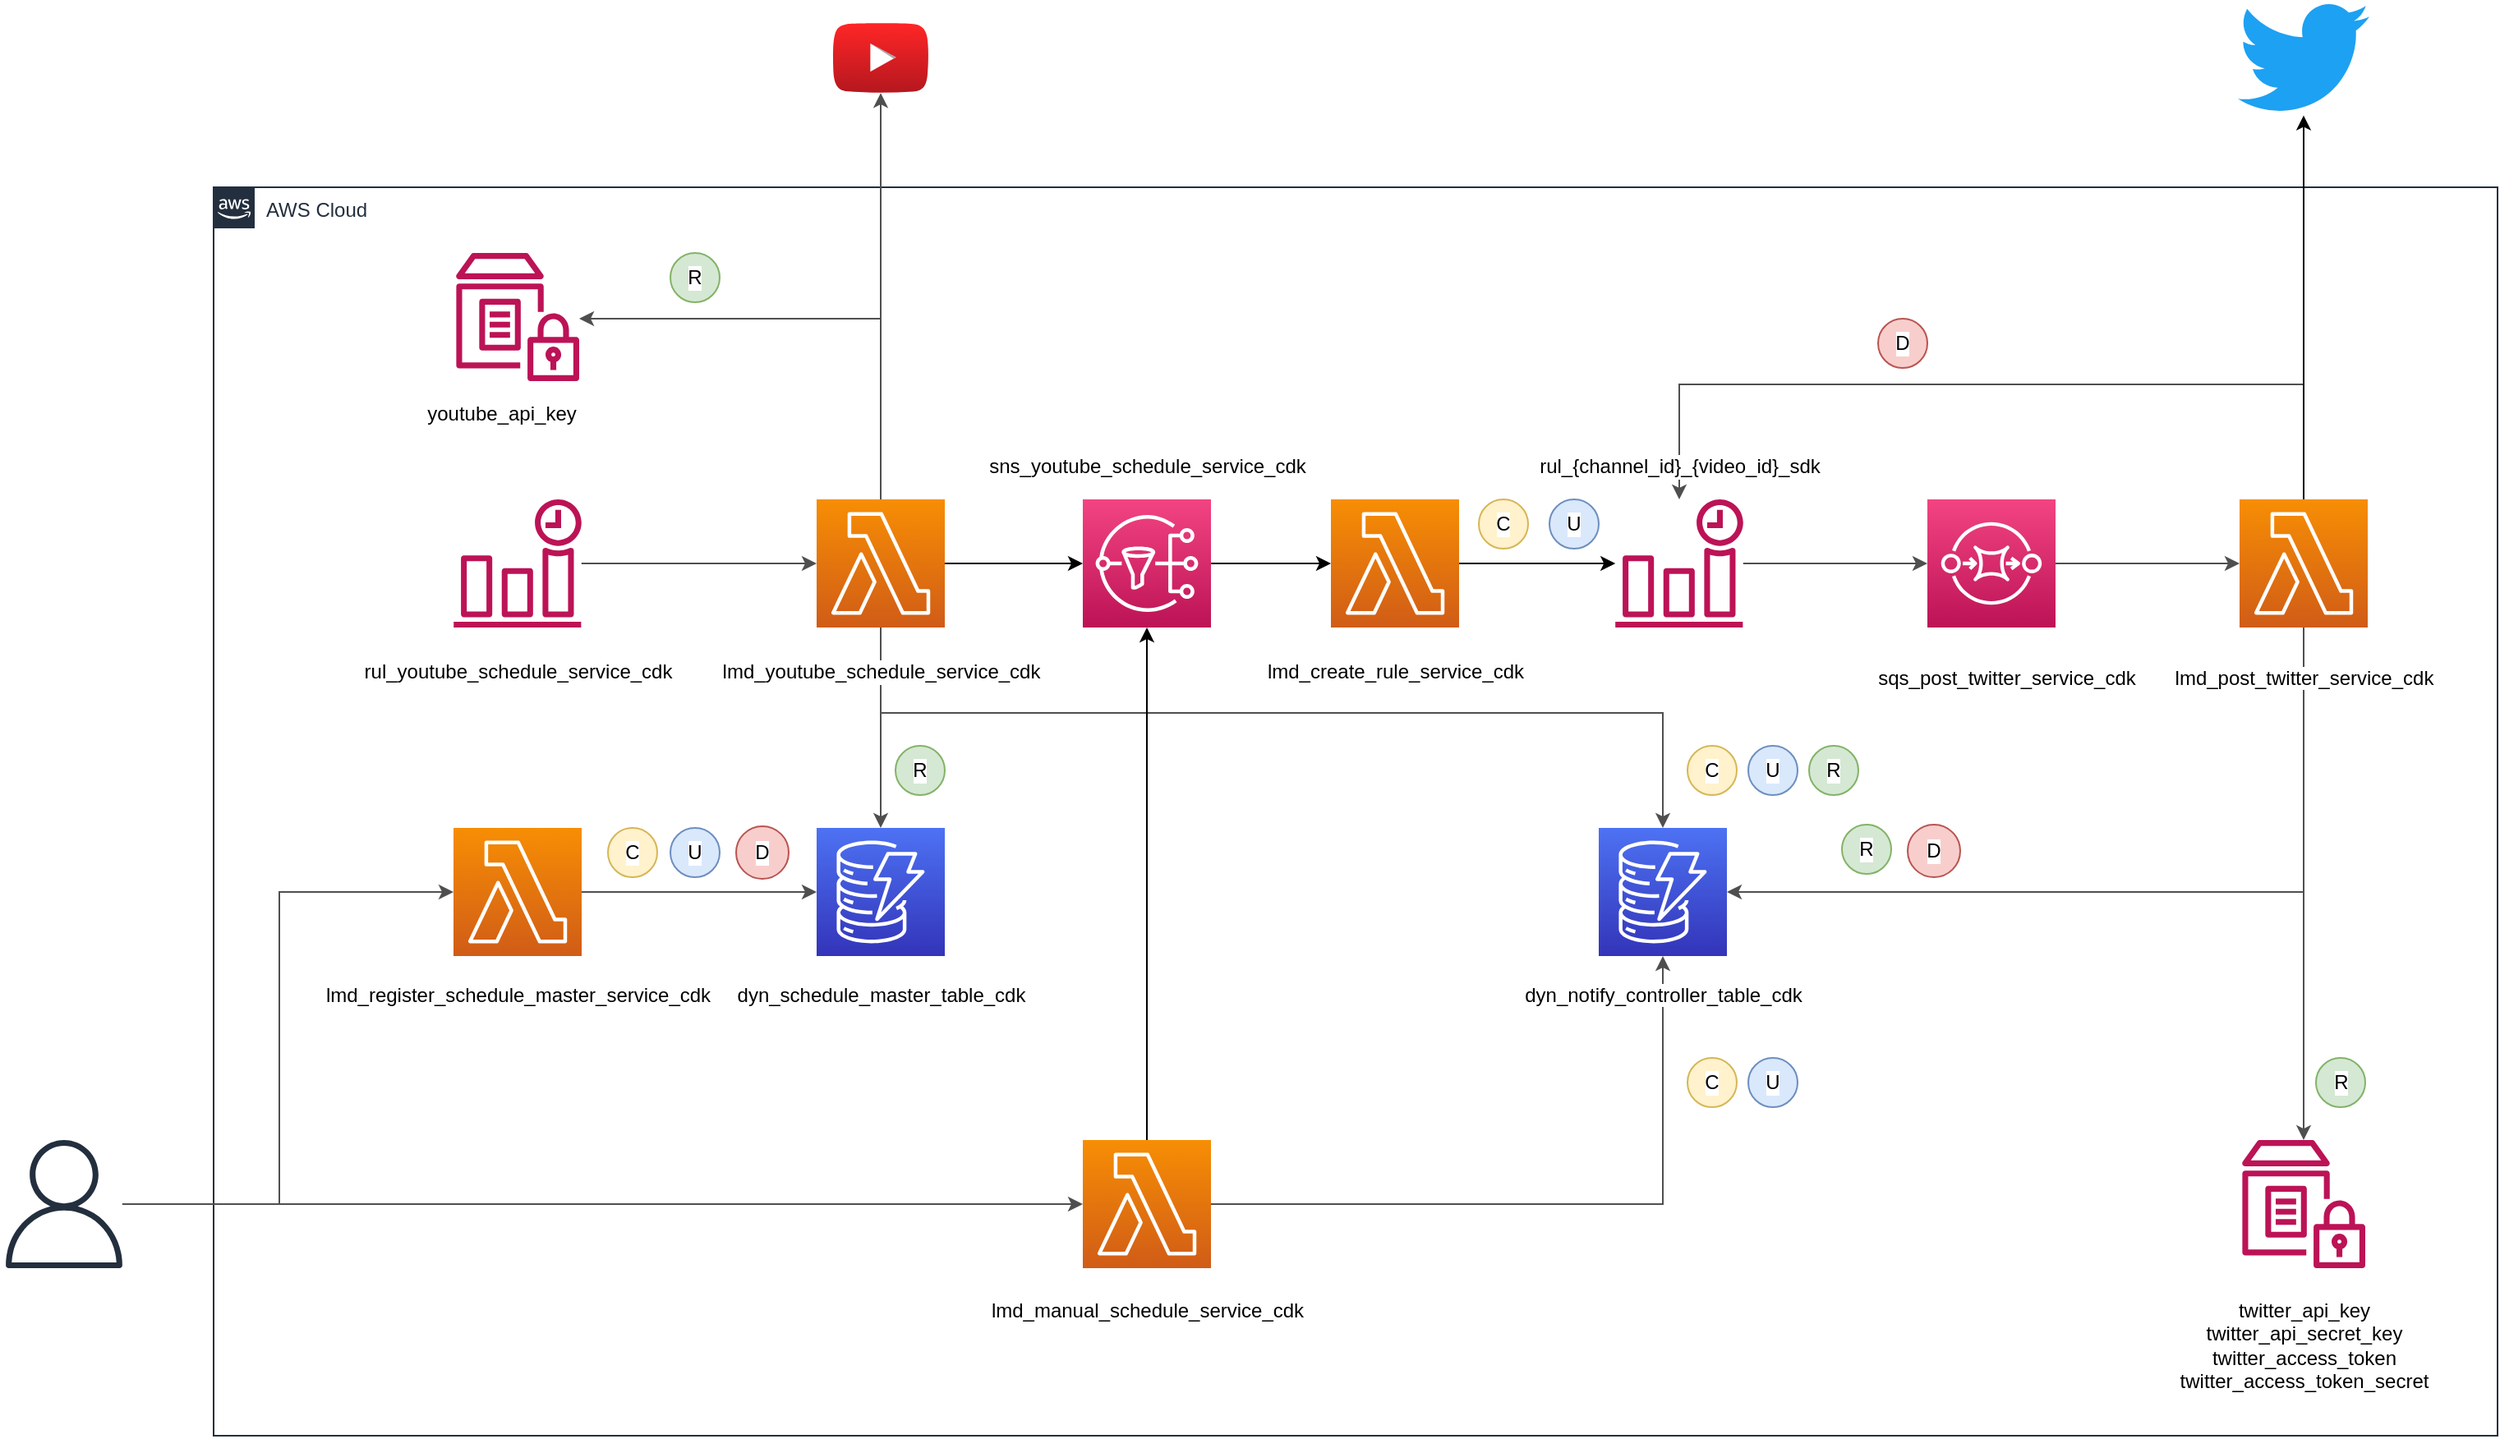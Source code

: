 <mxfile pages="1">
    <diagram id="9Kj1DvCb_Osgrf3cXfXj" name="Page-1">
        <mxGraphModel dx="1931" dy="906" grid="0" gridSize="10" guides="1" tooltips="1" connect="1" arrows="1" fold="1" page="1" pageScale="1" pageWidth="1600" pageHeight="900" background="#FFFFFF" math="0" shadow="0">
            <root>
                <mxCell id="0"/>
                <mxCell id="1" parent="0"/>
                <mxCell id="Mp6nSETJtWcOPBxeQtIm-13" value="AWS Cloud" style="points=[[0,0],[0.25,0],[0.5,0],[0.75,0],[1,0],[1,0.25],[1,0.5],[1,0.75],[1,1],[0.75,1],[0.5,1],[0.25,1],[0,1],[0,0.75],[0,0.5],[0,0.25]];outlineConnect=0;gradientColor=none;html=1;whiteSpace=wrap;fontSize=12;fontStyle=0;shape=mxgraph.aws4.group;grIcon=mxgraph.aws4.group_aws_cloud_alt;strokeColor=#232F3E;verticalAlign=top;align=left;spacingLeft=30;fontColor=#232F3E;dashed=0;fillColor=none;" parent="1" vertex="1">
                    <mxGeometry x="160" y="130" width="1390" height="760" as="geometry"/>
                </mxCell>
                <mxCell id="Mp6nSETJtWcOPBxeQtIm-1" value="" style="outlineConnect=0;fontColor=#232F3E;gradientColor=#4D72F3;gradientDirection=north;fillColor=#3334B9;strokeColor=#ffffff;dashed=0;verticalLabelPosition=bottom;verticalAlign=top;align=center;html=1;fontSize=12;fontStyle=0;aspect=fixed;shape=mxgraph.aws4.resourceIcon;resIcon=mxgraph.aws4.dynamodb;" parent="1" vertex="1">
                    <mxGeometry x="1003" y="520" width="78" height="78" as="geometry"/>
                </mxCell>
                <mxCell id="Mp6nSETJtWcOPBxeQtIm-3" value="" style="outlineConnect=0;fontColor=#232F3E;gradientColor=#4D72F3;gradientDirection=north;fillColor=#3334B9;strokeColor=#ffffff;dashed=0;verticalLabelPosition=bottom;verticalAlign=top;align=center;html=1;fontSize=12;fontStyle=0;aspect=fixed;shape=mxgraph.aws4.resourceIcon;resIcon=mxgraph.aws4.dynamodb;" parent="1" vertex="1">
                    <mxGeometry x="527" y="520" width="78" height="78" as="geometry"/>
                </mxCell>
                <mxCell id="Mp6nSETJtWcOPBxeQtIm-12" style="edgeStyle=orthogonalEdgeStyle;rounded=0;orthogonalLoop=1;jettySize=auto;html=1;strokeColor=#4F4F4F;" parent="1" source="Mp6nSETJtWcOPBxeQtIm-4" target="Mp6nSETJtWcOPBxeQtIm-3" edge="1">
                    <mxGeometry relative="1" as="geometry"/>
                </mxCell>
                <mxCell id="Mp6nSETJtWcOPBxeQtIm-14" style="edgeStyle=orthogonalEdgeStyle;rounded=0;orthogonalLoop=1;jettySize=auto;html=1;strokeColor=#4F4F4F;" parent="1" source="Mp6nSETJtWcOPBxeQtIm-4" target="Mp6nSETJtWcOPBxeQtIm-1" edge="1">
                    <mxGeometry relative="1" as="geometry">
                        <Array as="points">
                            <mxPoint x="629" y="450"/>
                            <mxPoint x="829" y="450"/>
                        </Array>
                    </mxGeometry>
                </mxCell>
                <mxCell id="Mp6nSETJtWcOPBxeQtIm-17" value="" style="edgeStyle=orthogonalEdgeStyle;rounded=0;orthogonalLoop=1;jettySize=auto;html=1;strokeColor=#4F4F4F;" parent="1" source="Mp6nSETJtWcOPBxeQtIm-4" target="Mp6nSETJtWcOPBxeQtIm-15" edge="1">
                    <mxGeometry relative="1" as="geometry">
                        <mxPoint x="566" y="160" as="targetPoint"/>
                    </mxGeometry>
                </mxCell>
                <mxCell id="Mp6nSETJtWcOPBxeQtIm-76" style="edgeStyle=orthogonalEdgeStyle;rounded=0;orthogonalLoop=1;jettySize=auto;html=1;strokeColor=#4F4F4F;" parent="1" source="Mp6nSETJtWcOPBxeQtIm-4" target="Mp6nSETJtWcOPBxeQtIm-75" edge="1">
                    <mxGeometry relative="1" as="geometry">
                        <Array as="points">
                            <mxPoint x="566" y="210"/>
                        </Array>
                    </mxGeometry>
                </mxCell>
                <mxCell id="AKmsXylE_QyVyKZ4LMGY-3" style="edgeStyle=orthogonalEdgeStyle;rounded=0;orthogonalLoop=1;jettySize=auto;html=1;strokeColor=#000000;" parent="1" source="Mp6nSETJtWcOPBxeQtIm-4" target="AKmsXylE_QyVyKZ4LMGY-1" edge="1">
                    <mxGeometry relative="1" as="geometry"/>
                </mxCell>
                <mxCell id="Mp6nSETJtWcOPBxeQtIm-4" value="" style="outlineConnect=0;fontColor=#232F3E;gradientColor=#F78E04;gradientDirection=north;fillColor=#D05C17;strokeColor=#ffffff;dashed=0;verticalLabelPosition=bottom;verticalAlign=top;align=center;html=1;fontSize=12;fontStyle=0;aspect=fixed;shape=mxgraph.aws4.resourceIcon;resIcon=mxgraph.aws4.lambda;" parent="1" vertex="1">
                    <mxGeometry x="527" y="320" width="78" height="78" as="geometry"/>
                </mxCell>
                <mxCell id="Mp6nSETJtWcOPBxeQtIm-26" style="edgeStyle=orthogonalEdgeStyle;rounded=0;orthogonalLoop=1;jettySize=auto;html=1;strokeColor=#4F4F4F;" parent="1" source="Mp6nSETJtWcOPBxeQtIm-6" target="Mp6nSETJtWcOPBxeQtIm-1" edge="1">
                    <mxGeometry relative="1" as="geometry">
                        <Array as="points">
                            <mxPoint x="1432" y="559"/>
                        </Array>
                    </mxGeometry>
                </mxCell>
                <mxCell id="Mp6nSETJtWcOPBxeQtIm-41" style="edgeStyle=orthogonalEdgeStyle;rounded=0;orthogonalLoop=1;jettySize=auto;html=1;strokeColor=#4F4F4F;" parent="1" source="Mp6nSETJtWcOPBxeQtIm-6" target="Mp6nSETJtWcOPBxeQtIm-18" edge="1">
                    <mxGeometry relative="1" as="geometry">
                        <Array as="points">
                            <mxPoint x="1432" y="250"/>
                            <mxPoint x="1052" y="250"/>
                        </Array>
                    </mxGeometry>
                </mxCell>
                <mxCell id="AKmsXylE_QyVyKZ4LMGY-6" style="edgeStyle=orthogonalEdgeStyle;rounded=0;orthogonalLoop=1;jettySize=auto;html=1;strokeColor=#000000;" parent="1" source="Mp6nSETJtWcOPBxeQtIm-6" target="Mp6nSETJtWcOPBxeQtIm-21" edge="1">
                    <mxGeometry relative="1" as="geometry"/>
                </mxCell>
                <mxCell id="Mp6nSETJtWcOPBxeQtIm-6" value="" style="outlineConnect=0;fontColor=#232F3E;gradientColor=#F78E04;gradientDirection=north;fillColor=#D05C17;strokeColor=#ffffff;dashed=0;verticalLabelPosition=bottom;verticalAlign=top;align=center;html=1;fontSize=12;fontStyle=0;aspect=fixed;shape=mxgraph.aws4.resourceIcon;resIcon=mxgraph.aws4.lambda;" parent="1" vertex="1">
                    <mxGeometry x="1393" y="320" width="78" height="78" as="geometry"/>
                </mxCell>
                <mxCell id="Mp6nSETJtWcOPBxeQtIm-9" style="edgeStyle=orthogonalEdgeStyle;rounded=0;orthogonalLoop=1;jettySize=auto;html=1;strokeColor=#4F4F4F;" parent="1" source="Mp6nSETJtWcOPBxeQtIm-8" target="Mp6nSETJtWcOPBxeQtIm-4" edge="1">
                    <mxGeometry relative="1" as="geometry"/>
                </mxCell>
                <mxCell id="Mp6nSETJtWcOPBxeQtIm-8" value="" style="outlineConnect=0;fontColor=#232F3E;gradientColor=none;fillColor=#BC1356;strokeColor=none;dashed=0;verticalLabelPosition=bottom;verticalAlign=top;align=center;html=1;fontSize=12;fontStyle=0;aspect=fixed;pointerEvents=1;shape=mxgraph.aws4.event_time_based;" parent="1" vertex="1">
                    <mxGeometry x="306" y="320" width="78" height="78" as="geometry"/>
                </mxCell>
                <mxCell id="Mp6nSETJtWcOPBxeQtIm-15" value="" style="dashed=0;outlineConnect=0;html=1;align=center;labelPosition=center;verticalLabelPosition=bottom;verticalAlign=top;shape=mxgraph.weblogos.youtube_2;fillColor=#FF2626;gradientColor=#B5171F" parent="1" vertex="1">
                    <mxGeometry x="536.8" y="30.0" width="58.4" height="42.6" as="geometry"/>
                </mxCell>
                <mxCell id="Mp6nSETJtWcOPBxeQtIm-27" style="edgeStyle=orthogonalEdgeStyle;rounded=0;orthogonalLoop=1;jettySize=auto;html=1;strokeColor=#4F4F4F;" parent="1" source="Mp6nSETJtWcOPBxeQtIm-18" target="Mp6nSETJtWcOPBxeQtIm-22" edge="1">
                    <mxGeometry relative="1" as="geometry"/>
                </mxCell>
                <mxCell id="Mp6nSETJtWcOPBxeQtIm-18" value="" style="outlineConnect=0;fontColor=#232F3E;gradientColor=none;fillColor=#BC1356;strokeColor=none;dashed=0;verticalLabelPosition=bottom;verticalAlign=top;align=center;html=1;fontSize=12;fontStyle=0;aspect=fixed;pointerEvents=1;shape=mxgraph.aws4.event_time_based;" parent="1" vertex="1">
                    <mxGeometry x="1013" y="320" width="78" height="78" as="geometry"/>
                </mxCell>
                <mxCell id="Mp6nSETJtWcOPBxeQtIm-21" value="" style="dashed=0;outlineConnect=0;html=1;align=center;labelPosition=center;verticalLabelPosition=bottom;verticalAlign=top;shape=mxgraph.weblogos.twitter;fillColor=#1DA1F2;strokeColor=none" parent="1" vertex="1">
                    <mxGeometry x="1392" y="16.3" width="80" height="70" as="geometry"/>
                </mxCell>
                <mxCell id="Mp6nSETJtWcOPBxeQtIm-24" style="edgeStyle=orthogonalEdgeStyle;rounded=0;orthogonalLoop=1;jettySize=auto;html=1;strokeColor=#4F4F4F;" parent="1" source="Mp6nSETJtWcOPBxeQtIm-22" target="Mp6nSETJtWcOPBxeQtIm-6" edge="1">
                    <mxGeometry relative="1" as="geometry"/>
                </mxCell>
                <mxCell id="Mp6nSETJtWcOPBxeQtIm-22" value="" style="outlineConnect=0;fontColor=#232F3E;gradientColor=#F34482;gradientDirection=north;fillColor=#BC1356;strokeColor=#ffffff;dashed=0;verticalLabelPosition=bottom;verticalAlign=top;align=center;html=1;fontSize=12;fontStyle=0;aspect=fixed;shape=mxgraph.aws4.resourceIcon;resIcon=mxgraph.aws4.sqs;" parent="1" vertex="1">
                    <mxGeometry x="1203" y="320" width="78" height="78" as="geometry"/>
                </mxCell>
                <mxCell id="Mp6nSETJtWcOPBxeQtIm-31" style="edgeStyle=orthogonalEdgeStyle;rounded=0;orthogonalLoop=1;jettySize=auto;html=1;strokeColor=#4F4F4F;" parent="1" source="Mp6nSETJtWcOPBxeQtIm-29" target="Mp6nSETJtWcOPBxeQtIm-1" edge="1">
                    <mxGeometry relative="1" as="geometry"/>
                </mxCell>
                <mxCell id="7yaGFpNtUyp5XE1QbwC2-1" style="edgeStyle=orthogonalEdgeStyle;rounded=0;orthogonalLoop=1;jettySize=auto;html=1;strokeColor=#000000;" parent="1" source="Mp6nSETJtWcOPBxeQtIm-29" target="AKmsXylE_QyVyKZ4LMGY-1" edge="1">
                    <mxGeometry relative="1" as="geometry"/>
                </mxCell>
                <mxCell id="Mp6nSETJtWcOPBxeQtIm-29" value="" style="outlineConnect=0;fontColor=#232F3E;gradientColor=#F78E04;gradientDirection=north;fillColor=#D05C17;strokeColor=#ffffff;dashed=0;verticalLabelPosition=bottom;verticalAlign=top;align=center;html=1;fontSize=12;fontStyle=0;aspect=fixed;shape=mxgraph.aws4.resourceIcon;resIcon=mxgraph.aws4.lambda;" parent="1" vertex="1">
                    <mxGeometry x="689" y="710" width="78" height="78" as="geometry"/>
                </mxCell>
                <mxCell id="Mp6nSETJtWcOPBxeQtIm-36" value="&lt;span style=&quot;color: rgba(0 , 0 , 0 , 0) ; font-family: monospace ; font-size: 0px&quot;&gt;%3CmxGraphModel%3E%3Croot%3E%3CmxCell%20id%3D%220%22%2F%3E%3CmxCell%20id%3D%221%22%20parent%3D%220%22%2F%3E%3CmxCell%20id%3D%222%22%20value%3D%22%26lt%3Bdiv%20style%3D%26quot%3Bcolor%3A%20rgb(248%20%2C%20248%20%2C%20242)%20%3B%20background-color%3A%20rgb(39%20%2C%2040%20%2C%2034)%20%3B%20font-family%3A%20%26amp%3B%2334%3Bconsolas%26amp%3B%2334%3B%20%2C%20%26amp%3B%2334%3Bcourier%20new%26amp%3B%2334%3B%20%2C%20monospace%20%3B%20font-size%3A%2014px%20%3B%20line-height%3A%2019px%20%3B%20white-space%3A%20pre%26quot%3B%26gt%3B%26lt%3Bspan%20style%3D%26quot%3Bcolor%3A%20%23e6db74%26quot%3B%26gt%3Byoutube-schedule-service%26lt%3B%2Fspan%26gt%3B%26lt%3B%2Fdiv%26gt%3B%22%20style%3D%22text%3Bhtml%3D1%3Balign%3Dcenter%3BverticalAlign%3Dmiddle%3Bresizable%3D0%3Bpoints%3D%5B%5D%3B%3Bautosize%3D1%3B%22%20vertex%3D%221%22%20parent%3D%221%22%3E%3CmxGeometry%20x%3D%22460%22%20y%3D%22800%22%20width%3D%22200%22%20height%3D%2220%22%20as%3D%22geometry%22%2F%3E%3C%2FmxCell%3E%3C%2Froot%3E%3C%2FmxGraphModel%3E&lt;/span&gt;" style="text;html=1;align=center;verticalAlign=middle;resizable=0;points=[];;autosize=1;" parent="1" vertex="1">
                    <mxGeometry x="669" y="842" width="20" height="20" as="geometry"/>
                </mxCell>
                <mxCell id="Mp6nSETJtWcOPBxeQtIm-40" value="lmd_youtube_schedule_service_cdk" style="text;html=1;align=center;verticalAlign=middle;resizable=0;points=[];;autosize=1;labelBackgroundColor=#ffffff;fontColor=#000000;" parent="1" vertex="1">
                    <mxGeometry x="461" y="415" width="210" height="20" as="geometry"/>
                </mxCell>
                <mxCell id="Mp6nSETJtWcOPBxeQtIm-43" style="edgeStyle=orthogonalEdgeStyle;rounded=0;orthogonalLoop=1;jettySize=auto;html=1;strokeColor=#4F4F4F;" parent="1" source="Mp6nSETJtWcOPBxeQtIm-42" target="Mp6nSETJtWcOPBxeQtIm-29" edge="1">
                    <mxGeometry relative="1" as="geometry"/>
                </mxCell>
                <mxCell id="Mp6nSETJtWcOPBxeQtIm-49" style="edgeStyle=orthogonalEdgeStyle;rounded=0;orthogonalLoop=1;jettySize=auto;html=1;strokeColor=#4F4F4F;" parent="1" source="Mp6nSETJtWcOPBxeQtIm-42" target="Mp6nSETJtWcOPBxeQtIm-47" edge="1">
                    <mxGeometry relative="1" as="geometry">
                        <Array as="points">
                            <mxPoint x="200" y="749"/>
                            <mxPoint x="200" y="559"/>
                        </Array>
                    </mxGeometry>
                </mxCell>
                <mxCell id="Mp6nSETJtWcOPBxeQtIm-42" value="" style="outlineConnect=0;fontColor=#232F3E;gradientColor=none;fillColor=#232F3E;strokeColor=none;dashed=0;verticalLabelPosition=bottom;verticalAlign=top;align=center;html=1;fontSize=12;fontStyle=0;aspect=fixed;pointerEvents=1;shape=mxgraph.aws4.user;labelBackgroundColor=#ffffff;" parent="1" vertex="1">
                    <mxGeometry x="30" y="710" width="78" height="78" as="geometry"/>
                </mxCell>
                <mxCell id="Mp6nSETJtWcOPBxeQtIm-78" style="edgeStyle=orthogonalEdgeStyle;rounded=0;orthogonalLoop=1;jettySize=auto;html=1;strokeColor=#4F4F4F;" parent="1" source="Mp6nSETJtWcOPBxeQtIm-44" target="Mp6nSETJtWcOPBxeQtIm-77" edge="1">
                    <mxGeometry relative="1" as="geometry"/>
                </mxCell>
                <mxCell id="Mp6nSETJtWcOPBxeQtIm-44" value="lmd_post_twitter_service_cdk" style="text;html=1;align=center;labelBackgroundColor=#ffffff;fontColor=#000000;" parent="1" vertex="1">
                    <mxGeometry x="1362" y="415" width="140" height="25" as="geometry"/>
                </mxCell>
                <mxCell id="Mp6nSETJtWcOPBxeQtIm-46" value="lmd_manual_schedule_service_cdk" style="text;html=1;align=center;labelBackgroundColor=#ffffff;fontColor=#000000;" parent="1" vertex="1">
                    <mxGeometry x="658" y="800" width="140" height="25" as="geometry"/>
                </mxCell>
                <mxCell id="Mp6nSETJtWcOPBxeQtIm-48" style="edgeStyle=orthogonalEdgeStyle;rounded=0;orthogonalLoop=1;jettySize=auto;html=1;strokeColor=#4F4F4F;" parent="1" source="Mp6nSETJtWcOPBxeQtIm-47" target="Mp6nSETJtWcOPBxeQtIm-3" edge="1">
                    <mxGeometry relative="1" as="geometry"/>
                </mxCell>
                <mxCell id="Mp6nSETJtWcOPBxeQtIm-47" value="" style="outlineConnect=0;fontColor=#232F3E;gradientColor=#F78E04;gradientDirection=north;fillColor=#D05C17;strokeColor=#ffffff;dashed=0;verticalLabelPosition=bottom;verticalAlign=top;align=center;html=1;fontSize=12;fontStyle=0;aspect=fixed;shape=mxgraph.aws4.resourceIcon;resIcon=mxgraph.aws4.lambda;" parent="1" vertex="1">
                    <mxGeometry x="306" y="520" width="78" height="78" as="geometry"/>
                </mxCell>
                <mxCell id="Mp6nSETJtWcOPBxeQtIm-50" value="dyn_schedule_master_table_cdk" style="text;html=1;align=center;labelBackgroundColor=#ffffff;fontColor=#000000;" parent="1" vertex="1">
                    <mxGeometry x="496" y="608" width="140" height="25" as="geometry"/>
                </mxCell>
                <mxCell id="Mp6nSETJtWcOPBxeQtIm-51" value="dyn_notify_controller_table_cdk" style="text;html=1;align=center;labelBackgroundColor=#ffffff;fontColor=#000000;" parent="1" vertex="1">
                    <mxGeometry x="972" y="608" width="140" height="25" as="geometry"/>
                </mxCell>
                <mxCell id="Mp6nSETJtWcOPBxeQtIm-52" value="lmd_register_schedule_master_service_cdk" style="text;html=1;align=center;labelBackgroundColor=#ffffff;fontColor=#000000;" parent="1" vertex="1">
                    <mxGeometry x="275" y="608" width="140" height="25" as="geometry"/>
                </mxCell>
                <mxCell id="Mp6nSETJtWcOPBxeQtIm-54" value="rul_youtube_schedule_service_cdk" style="text;html=1;align=center;verticalAlign=middle;resizable=0;points=[];;autosize=1;labelBackgroundColor=#ffffff;fontColor=#000000;" parent="1" vertex="1">
                    <mxGeometry x="245" y="415" width="200" height="20" as="geometry"/>
                </mxCell>
                <mxCell id="Mp6nSETJtWcOPBxeQtIm-56" value="sqs_post_twitter_service_cdk" style="text;html=1;align=center;labelBackgroundColor=#ffffff;fontColor=#000000;" parent="1" vertex="1">
                    <mxGeometry x="1181" y="415" width="140" height="25" as="geometry"/>
                </mxCell>
                <mxCell id="Mp6nSETJtWcOPBxeQtIm-57" value="rul_{channel_id}_{video_id}_sdk" style="text;html=1;align=center;verticalAlign=middle;resizable=0;points=[];;autosize=1;labelBackgroundColor=#ffffff;fontColor=#000000;" parent="1" vertex="1">
                    <mxGeometry x="957" y="290" width="190" height="20" as="geometry"/>
                </mxCell>
                <mxCell id="Mp6nSETJtWcOPBxeQtIm-58" value="C" style="ellipse;whiteSpace=wrap;html=1;aspect=fixed;labelBackgroundColor=#ffffff;align=center;fillColor=#fff2cc;strokeColor=#d6b656;fontColor=#000000;" parent="1" vertex="1">
                    <mxGeometry x="400" y="520" width="30" height="30" as="geometry"/>
                </mxCell>
                <mxCell id="Mp6nSETJtWcOPBxeQtIm-59" value="R" style="ellipse;whiteSpace=wrap;html=1;aspect=fixed;labelBackgroundColor=#ffffff;align=center;fillColor=#d5e8d4;strokeColor=#82b366;fontColor=#000000;" parent="1" vertex="1">
                    <mxGeometry x="575" y="470" width="30" height="30" as="geometry"/>
                </mxCell>
                <mxCell id="Mp6nSETJtWcOPBxeQtIm-62" value="R" style="ellipse;whiteSpace=wrap;html=1;aspect=fixed;labelBackgroundColor=#ffffff;align=center;fillColor=#d5e8d4;strokeColor=#82b366;fontColor=#000000;" parent="1" vertex="1">
                    <mxGeometry x="1151" y="518" width="30" height="30" as="geometry"/>
                </mxCell>
                <mxCell id="Mp6nSETJtWcOPBxeQtIm-63" value="C" style="ellipse;whiteSpace=wrap;html=1;aspect=fixed;labelBackgroundColor=#ffffff;align=center;fillColor=#fff2cc;strokeColor=#d6b656;fontColor=#000000;" parent="1" vertex="1">
                    <mxGeometry x="930" y="320" width="30" height="30" as="geometry"/>
                </mxCell>
                <mxCell id="Mp6nSETJtWcOPBxeQtIm-64" value="D" style="ellipse;whiteSpace=wrap;html=1;aspect=fixed;labelBackgroundColor=#ffffff;align=center;fillColor=#f8cecc;strokeColor=#b85450;fontColor=#000000;" parent="1" vertex="1">
                    <mxGeometry x="1173" y="210" width="30" height="30" as="geometry"/>
                </mxCell>
                <mxCell id="Mp6nSETJtWcOPBxeQtIm-66" value="U" style="ellipse;whiteSpace=wrap;html=1;aspect=fixed;labelBackgroundColor=#ffffff;align=center;fillColor=#dae8fc;strokeColor=#6c8ebf;fontColor=#000000;" parent="1" vertex="1">
                    <mxGeometry x="973" y="320" width="30" height="30" as="geometry"/>
                </mxCell>
                <mxCell id="Mp6nSETJtWcOPBxeQtIm-67" value="D" style="ellipse;whiteSpace=wrap;html=1;aspect=fixed;labelBackgroundColor=#ffffff;align=center;fillColor=#f8cecc;strokeColor=#b85450;fontColor=#000000;" parent="1" vertex="1">
                    <mxGeometry x="1191" y="518" width="32" height="32" as="geometry"/>
                </mxCell>
                <mxCell id="Mp6nSETJtWcOPBxeQtIm-68" value="U" style="ellipse;whiteSpace=wrap;html=1;aspect=fixed;labelBackgroundColor=#ffffff;align=center;fillColor=#dae8fc;strokeColor=#6c8ebf;fontColor=#000000;" parent="1" vertex="1">
                    <mxGeometry x="438" y="520" width="30" height="30" as="geometry"/>
                </mxCell>
                <mxCell id="Mp6nSETJtWcOPBxeQtIm-69" value="D" style="ellipse;whiteSpace=wrap;html=1;aspect=fixed;labelBackgroundColor=#ffffff;align=center;fillColor=#f8cecc;strokeColor=#b85450;fontColor=#000000;" parent="1" vertex="1">
                    <mxGeometry x="478" y="519" width="32" height="32" as="geometry"/>
                </mxCell>
                <mxCell id="Mp6nSETJtWcOPBxeQtIm-70" value="C" style="ellipse;whiteSpace=wrap;html=1;aspect=fixed;labelBackgroundColor=#ffffff;align=center;fillColor=#fff2cc;strokeColor=#d6b656;fontColor=#000000;" parent="1" vertex="1">
                    <mxGeometry x="1057" y="660" width="30" height="30" as="geometry"/>
                </mxCell>
                <mxCell id="Mp6nSETJtWcOPBxeQtIm-71" value="U" style="ellipse;whiteSpace=wrap;html=1;aspect=fixed;labelBackgroundColor=#ffffff;align=center;fillColor=#dae8fc;strokeColor=#6c8ebf;fontColor=#000000;" parent="1" vertex="1">
                    <mxGeometry x="1094" y="660" width="30" height="30" as="geometry"/>
                </mxCell>
                <mxCell id="Mp6nSETJtWcOPBxeQtIm-74" value="R" style="ellipse;whiteSpace=wrap;html=1;aspect=fixed;labelBackgroundColor=#ffffff;align=center;fillColor=#d5e8d4;strokeColor=#82b366;fontColor=#000000;" parent="1" vertex="1">
                    <mxGeometry x="438" y="170" width="30" height="30" as="geometry"/>
                </mxCell>
                <mxCell id="Mp6nSETJtWcOPBxeQtIm-75" value="" style="outlineConnect=0;fontColor=#232F3E;gradientColor=none;fillColor=#BC1356;strokeColor=none;dashed=0;verticalLabelPosition=bottom;verticalAlign=top;align=center;html=1;fontSize=12;fontStyle=0;aspect=fixed;pointerEvents=1;shape=mxgraph.aws4.parameter_store;labelBackgroundColor=#ffffff;" parent="1" vertex="1">
                    <mxGeometry x="307.5" y="170" width="75" height="78" as="geometry"/>
                </mxCell>
                <mxCell id="Mp6nSETJtWcOPBxeQtIm-77" value="" style="outlineConnect=0;fontColor=#232F3E;gradientColor=none;fillColor=#BC1356;strokeColor=none;dashed=0;verticalLabelPosition=bottom;verticalAlign=top;align=center;html=1;fontSize=12;fontStyle=0;aspect=fixed;pointerEvents=1;shape=mxgraph.aws4.parameter_store;labelBackgroundColor=#ffffff;" parent="1" vertex="1">
                    <mxGeometry x="1394.5" y="710" width="75" height="78" as="geometry"/>
                </mxCell>
                <mxCell id="Mp6nSETJtWcOPBxeQtIm-79" value="youtube_api_key" style="text;html=1;align=center;verticalAlign=middle;resizable=0;points=[];;autosize=1;labelBackgroundColor=#ffffff;fontColor=#000000;" parent="1" vertex="1">
                    <mxGeometry x="280" y="258" width="110" height="20" as="geometry"/>
                </mxCell>
                <mxCell id="Mp6nSETJtWcOPBxeQtIm-80" value="&lt;div&gt;twitter_api_key&lt;/div&gt;&lt;div&gt;twitter_api_secret_key&lt;/div&gt;&lt;div&gt;twitter_access_token&lt;/div&gt;&lt;div&gt;twitter_access_token_secret&lt;/div&gt;" style="text;html=1;align=center;labelBackgroundColor=#ffffff;fontColor=#000000;" parent="1" vertex="1">
                    <mxGeometry x="1337.5" y="800" width="189" height="70" as="geometry"/>
                </mxCell>
                <mxCell id="Mp6nSETJtWcOPBxeQtIm-81" value="R" style="ellipse;whiteSpace=wrap;html=1;aspect=fixed;labelBackgroundColor=#ffffff;align=center;fillColor=#d5e8d4;strokeColor=#82b366;fontColor=#000000;" parent="1" vertex="1">
                    <mxGeometry x="1439.5" y="660" width="30" height="30" as="geometry"/>
                </mxCell>
                <mxCell id="Mp6nSETJtWcOPBxeQtIm-82" value="C" style="ellipse;whiteSpace=wrap;html=1;aspect=fixed;labelBackgroundColor=#ffffff;align=center;fillColor=#fff2cc;strokeColor=#d6b656;fontColor=#000000;" parent="1" vertex="1">
                    <mxGeometry x="1057" y="470" width="30" height="30" as="geometry"/>
                </mxCell>
                <mxCell id="Mp6nSETJtWcOPBxeQtIm-83" value="U" style="ellipse;whiteSpace=wrap;html=1;aspect=fixed;labelBackgroundColor=#ffffff;align=center;fillColor=#dae8fc;strokeColor=#6c8ebf;fontColor=#000000;" parent="1" vertex="1">
                    <mxGeometry x="1094" y="470" width="30" height="30" as="geometry"/>
                </mxCell>
                <mxCell id="AKmsXylE_QyVyKZ4LMGY-4" style="edgeStyle=orthogonalEdgeStyle;rounded=0;orthogonalLoop=1;jettySize=auto;html=1;strokeColor=#000000;" parent="1" source="AKmsXylE_QyVyKZ4LMGY-1" target="AKmsXylE_QyVyKZ4LMGY-2" edge="1">
                    <mxGeometry relative="1" as="geometry"/>
                </mxCell>
                <mxCell id="AKmsXylE_QyVyKZ4LMGY-1" value="" style="outlineConnect=0;fontColor=#232F3E;gradientColor=#F34482;gradientDirection=north;fillColor=#BC1356;strokeColor=#ffffff;dashed=0;verticalLabelPosition=bottom;verticalAlign=top;align=center;html=1;fontSize=12;fontStyle=0;aspect=fixed;shape=mxgraph.aws4.resourceIcon;resIcon=mxgraph.aws4.sns;" parent="1" vertex="1">
                    <mxGeometry x="689" y="320" width="78" height="78" as="geometry"/>
                </mxCell>
                <mxCell id="AKmsXylE_QyVyKZ4LMGY-5" style="edgeStyle=orthogonalEdgeStyle;rounded=0;orthogonalLoop=1;jettySize=auto;html=1;strokeColor=#000000;" parent="1" source="AKmsXylE_QyVyKZ4LMGY-2" target="Mp6nSETJtWcOPBxeQtIm-18" edge="1">
                    <mxGeometry relative="1" as="geometry"/>
                </mxCell>
                <mxCell id="AKmsXylE_QyVyKZ4LMGY-2" value="" style="outlineConnect=0;fontColor=#232F3E;gradientColor=#F78E04;gradientDirection=north;fillColor=#D05C17;strokeColor=#ffffff;dashed=0;verticalLabelPosition=bottom;verticalAlign=top;align=center;html=1;fontSize=12;fontStyle=0;aspect=fixed;shape=mxgraph.aws4.resourceIcon;resIcon=mxgraph.aws4.lambda;" parent="1" vertex="1">
                    <mxGeometry x="840" y="320" width="78" height="78" as="geometry"/>
                </mxCell>
                <mxCell id="AKmsXylE_QyVyKZ4LMGY-7" value="sns_youtube_schedule_service_cdk" style="text;html=1;align=center;verticalAlign=middle;resizable=0;points=[];;autosize=1;labelBackgroundColor=#ffffff;fontColor=#000000;" parent="1" vertex="1">
                    <mxGeometry x="623" y="290" width="210" height="20" as="geometry"/>
                </mxCell>
                <mxCell id="AKmsXylE_QyVyKZ4LMGY-9" value="lmd_create_rule_service_cdk" style="text;html=1;align=center;verticalAlign=middle;resizable=0;points=[];;autosize=1;labelBackgroundColor=#ffffff;fontColor=#000000;" parent="1" vertex="1">
                    <mxGeometry x="794" y="415" width="170" height="20" as="geometry"/>
                </mxCell>
                <mxCell id="2" value="R" style="ellipse;whiteSpace=wrap;html=1;aspect=fixed;labelBackgroundColor=#ffffff;align=center;fillColor=#d5e8d4;strokeColor=#82b366;fontColor=#000000;" vertex="1" parent="1">
                    <mxGeometry x="1131" y="470" width="30" height="30" as="geometry"/>
                </mxCell>
            </root>
        </mxGraphModel>
    </diagram>
</mxfile>